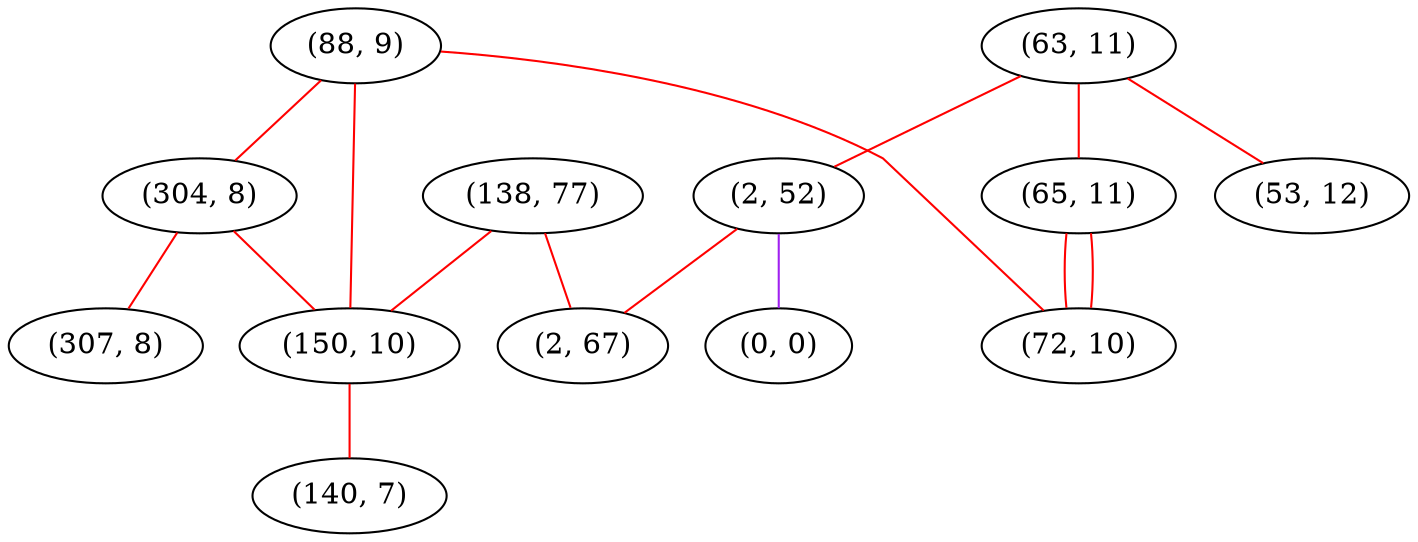 graph "" {
"(88, 9)";
"(63, 11)";
"(65, 11)";
"(138, 77)";
"(304, 8)";
"(2, 52)";
"(72, 10)";
"(0, 0)";
"(2, 67)";
"(307, 8)";
"(53, 12)";
"(150, 10)";
"(140, 7)";
"(88, 9)" -- "(150, 10)"  [color=red, key=0, weight=1];
"(88, 9)" -- "(304, 8)"  [color=red, key=0, weight=1];
"(88, 9)" -- "(72, 10)"  [color=red, key=0, weight=1];
"(63, 11)" -- "(53, 12)"  [color=red, key=0, weight=1];
"(63, 11)" -- "(65, 11)"  [color=red, key=0, weight=1];
"(63, 11)" -- "(2, 52)"  [color=red, key=0, weight=1];
"(65, 11)" -- "(72, 10)"  [color=red, key=0, weight=1];
"(65, 11)" -- "(72, 10)"  [color=red, key=1, weight=1];
"(138, 77)" -- "(150, 10)"  [color=red, key=0, weight=1];
"(138, 77)" -- "(2, 67)"  [color=red, key=0, weight=1];
"(304, 8)" -- "(307, 8)"  [color=red, key=0, weight=1];
"(304, 8)" -- "(150, 10)"  [color=red, key=0, weight=1];
"(2, 52)" -- "(0, 0)"  [color=purple, key=0, weight=4];
"(2, 52)" -- "(2, 67)"  [color=red, key=0, weight=1];
"(150, 10)" -- "(140, 7)"  [color=red, key=0, weight=1];
}
